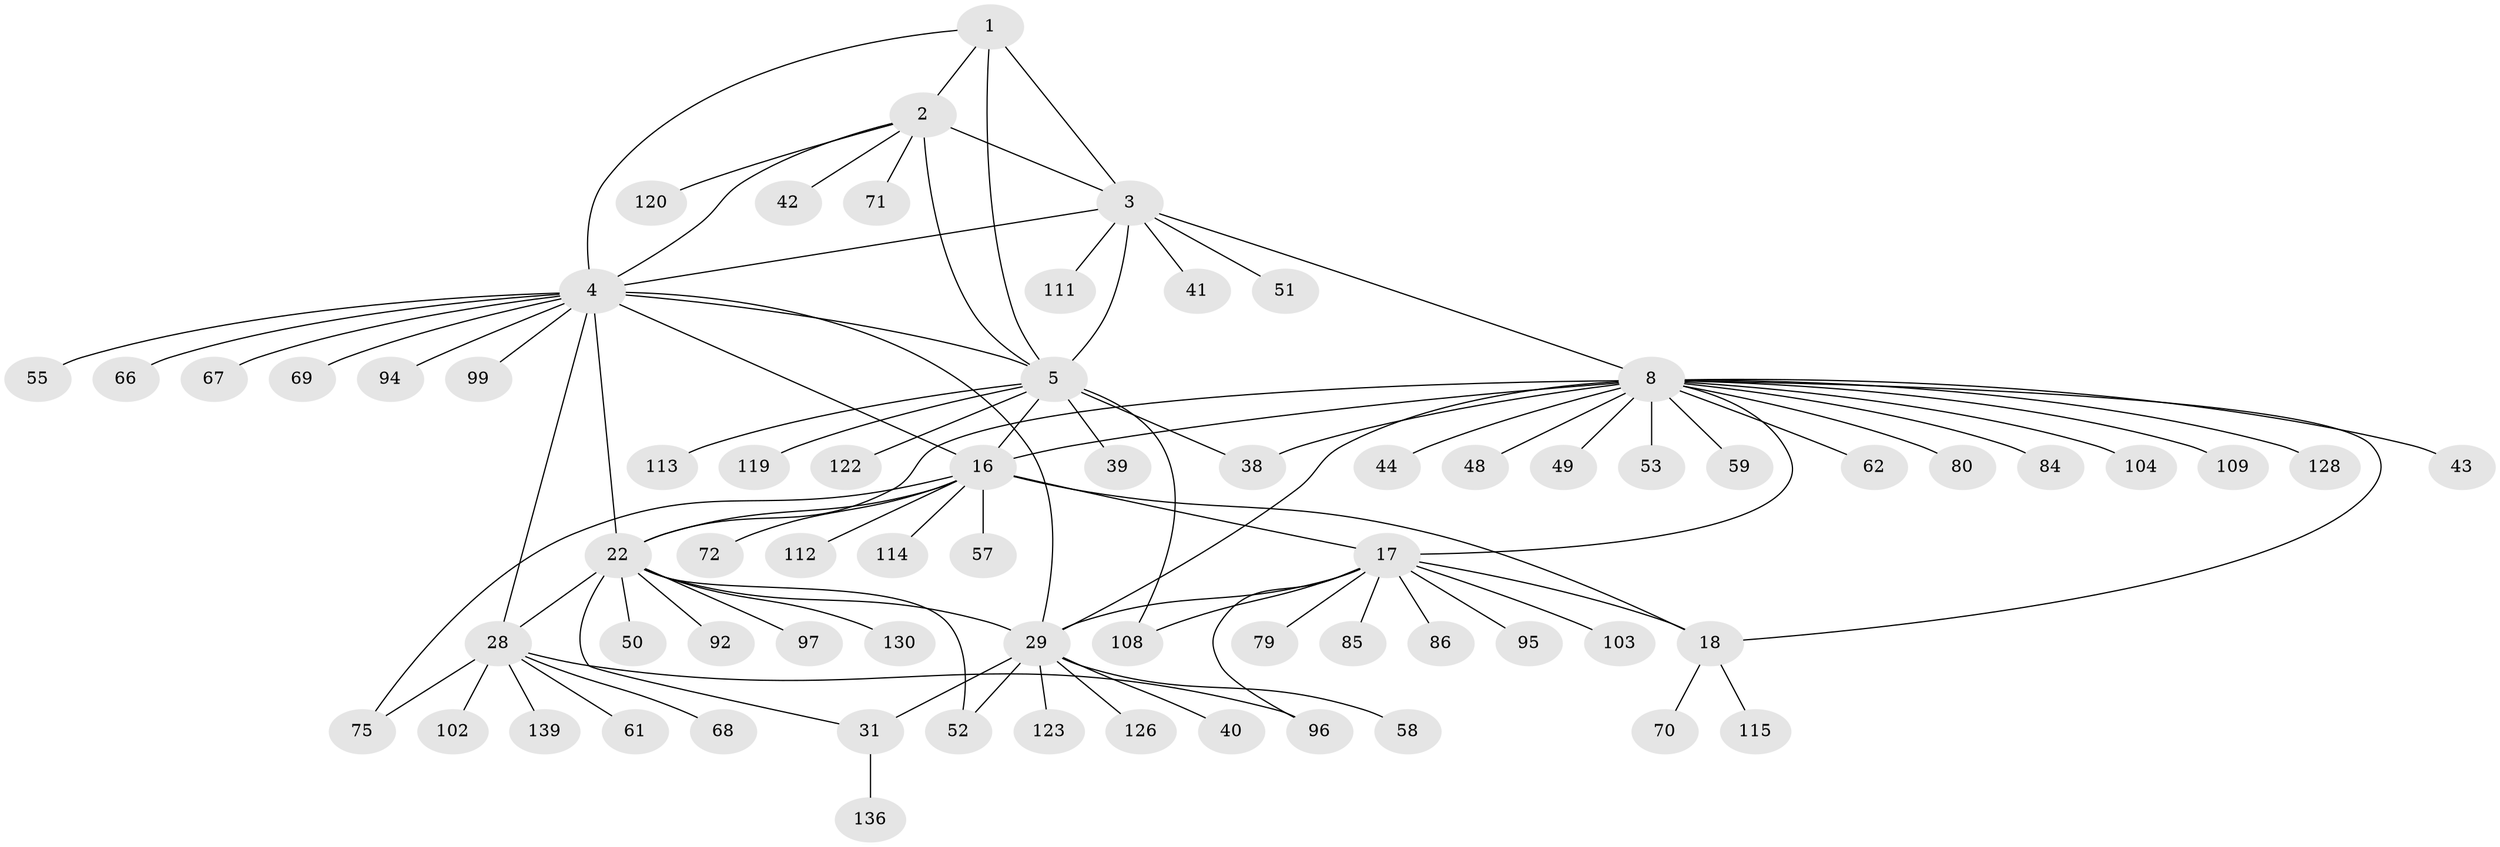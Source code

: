 // original degree distribution, {6: 0.014184397163120567, 9: 0.06382978723404255, 10: 0.0425531914893617, 7: 0.0425531914893617, 14: 0.0070921985815602835, 13: 0.02127659574468085, 8: 0.02127659574468085, 11: 0.02127659574468085, 12: 0.014184397163120567, 2: 0.14893617021276595, 1: 0.5886524822695035, 4: 0.014184397163120567}
// Generated by graph-tools (version 1.1) at 2025/19/03/04/25 18:19:52]
// undirected, 70 vertices, 92 edges
graph export_dot {
graph [start="1"]
  node [color=gray90,style=filled];
  1;
  2;
  3 [super="+6+129"];
  4 [super="+24"];
  5 [super="+7+138"];
  8 [super="+15+65+9+110"];
  16 [super="+21+121+63"];
  17 [super="+133+19"];
  18 [super="+106+56+77"];
  22 [super="+23+27"];
  28 [super="+37"];
  29 [super="+33+54+34+107+131+30"];
  31;
  38;
  39;
  40 [super="+117"];
  41;
  42;
  43;
  44;
  48 [super="+60"];
  49;
  50 [super="+100"];
  51;
  52;
  53;
  55;
  57;
  58;
  59;
  61;
  62;
  66;
  67;
  68;
  69;
  70;
  71 [super="+81"];
  72;
  75;
  79;
  80;
  84;
  85 [super="+87"];
  86;
  92;
  94;
  95;
  96;
  97;
  99;
  102;
  103;
  104;
  108;
  109;
  111;
  112;
  113;
  114;
  115;
  119;
  120;
  122;
  123;
  126;
  128;
  130;
  136;
  139;
  1 -- 2;
  1 -- 3 [weight=2];
  1 -- 4;
  1 -- 5 [weight=2];
  2 -- 3 [weight=2];
  2 -- 4;
  2 -- 5 [weight=2];
  2 -- 42;
  2 -- 71;
  2 -- 120;
  3 -- 4 [weight=2];
  3 -- 5 [weight=4];
  3 -- 41;
  3 -- 51;
  3 -- 8 [weight=2];
  3 -- 111;
  4 -- 5 [weight=2];
  4 -- 66;
  4 -- 99;
  4 -- 67;
  4 -- 69;
  4 -- 22 [weight=8];
  4 -- 55;
  4 -- 28 [weight=2];
  4 -- 94;
  4 -- 29;
  4 -- 16;
  5 -- 38;
  5 -- 39;
  5 -- 108;
  5 -- 16;
  5 -- 113;
  5 -- 119;
  5 -- 122;
  8 -- 38;
  8 -- 16 [weight=2];
  8 -- 17 [weight=3];
  8 -- 18;
  8 -- 128;
  8 -- 80;
  8 -- 84;
  8 -- 22;
  8 -- 29 [weight=3];
  8 -- 104;
  8 -- 43;
  8 -- 44;
  8 -- 109;
  8 -- 48;
  8 -- 49;
  8 -- 53;
  8 -- 59;
  8 -- 62;
  16 -- 17 [weight=6];
  16 -- 18 [weight=2];
  16 -- 22;
  16 -- 57;
  16 -- 112;
  16 -- 114;
  16 -- 75;
  16 -- 72;
  17 -- 18 [weight=3];
  17 -- 96;
  17 -- 103;
  17 -- 108;
  17 -- 79;
  17 -- 85;
  17 -- 86;
  17 -- 29;
  17 -- 95;
  18 -- 70;
  18 -- 115;
  22 -- 28 [weight=4];
  22 -- 97;
  22 -- 50;
  22 -- 52;
  22 -- 92 [weight=2];
  22 -- 29 [weight=5];
  22 -- 31;
  22 -- 130;
  28 -- 61;
  28 -- 68;
  28 -- 75;
  28 -- 96;
  28 -- 102;
  28 -- 139;
  29 -- 31 [weight=5];
  29 -- 40;
  29 -- 52;
  29 -- 126;
  29 -- 123;
  29 -- 58;
  31 -- 136;
}
